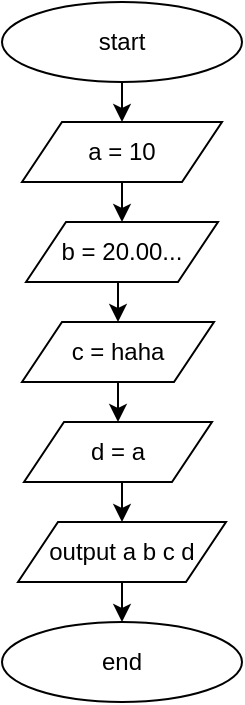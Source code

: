 <mxfile version="24.8.6">
  <diagram name="หน้า-1" id="ehB7OBbtHQv4O5oK-GFu">
    <mxGraphModel dx="1050" dy="530" grid="1" gridSize="10" guides="1" tooltips="1" connect="1" arrows="1" fold="1" page="1" pageScale="1" pageWidth="827" pageHeight="1169" math="0" shadow="0">
      <root>
        <mxCell id="0" />
        <mxCell id="1" parent="0" />
        <mxCell id="mAgv807EXswh5g5DdXHj-8" style="edgeStyle=orthogonalEdgeStyle;rounded=0;orthogonalLoop=1;jettySize=auto;html=1;exitX=0.5;exitY=1;exitDx=0;exitDy=0;entryX=0.5;entryY=0;entryDx=0;entryDy=0;" edge="1" parent="1" source="mAgv807EXswh5g5DdXHj-1" target="mAgv807EXswh5g5DdXHj-2">
          <mxGeometry relative="1" as="geometry" />
        </mxCell>
        <mxCell id="mAgv807EXswh5g5DdXHj-1" value="start" style="ellipse;whiteSpace=wrap;html=1;" vertex="1" parent="1">
          <mxGeometry x="354" y="10" width="120" height="40" as="geometry" />
        </mxCell>
        <mxCell id="mAgv807EXswh5g5DdXHj-9" style="edgeStyle=orthogonalEdgeStyle;rounded=0;orthogonalLoop=1;jettySize=auto;html=1;exitX=0.5;exitY=1;exitDx=0;exitDy=0;entryX=0.5;entryY=0;entryDx=0;entryDy=0;" edge="1" parent="1" source="mAgv807EXswh5g5DdXHj-2" target="mAgv807EXswh5g5DdXHj-3">
          <mxGeometry relative="1" as="geometry" />
        </mxCell>
        <mxCell id="mAgv807EXswh5g5DdXHj-2" value="a = 10" style="shape=parallelogram;perimeter=parallelogramPerimeter;whiteSpace=wrap;html=1;fixedSize=1;" vertex="1" parent="1">
          <mxGeometry x="364" y="70" width="100" height="30" as="geometry" />
        </mxCell>
        <mxCell id="mAgv807EXswh5g5DdXHj-10" style="edgeStyle=orthogonalEdgeStyle;rounded=0;orthogonalLoop=1;jettySize=auto;html=1;exitX=0.5;exitY=1;exitDx=0;exitDy=0;entryX=0.5;entryY=0;entryDx=0;entryDy=0;" edge="1" parent="1" source="mAgv807EXswh5g5DdXHj-3" target="mAgv807EXswh5g5DdXHj-4">
          <mxGeometry relative="1" as="geometry" />
        </mxCell>
        <mxCell id="mAgv807EXswh5g5DdXHj-3" value="b = 20.00..." style="shape=parallelogram;perimeter=parallelogramPerimeter;whiteSpace=wrap;html=1;fixedSize=1;" vertex="1" parent="1">
          <mxGeometry x="366" y="120" width="96" height="30" as="geometry" />
        </mxCell>
        <mxCell id="mAgv807EXswh5g5DdXHj-11" style="edgeStyle=orthogonalEdgeStyle;rounded=0;orthogonalLoop=1;jettySize=auto;html=1;exitX=0.5;exitY=1;exitDx=0;exitDy=0;entryX=0.5;entryY=0;entryDx=0;entryDy=0;" edge="1" parent="1" source="mAgv807EXswh5g5DdXHj-4" target="mAgv807EXswh5g5DdXHj-5">
          <mxGeometry relative="1" as="geometry" />
        </mxCell>
        <mxCell id="mAgv807EXswh5g5DdXHj-4" value="c = haha" style="shape=parallelogram;perimeter=parallelogramPerimeter;whiteSpace=wrap;html=1;fixedSize=1;" vertex="1" parent="1">
          <mxGeometry x="364" y="170" width="96" height="30" as="geometry" />
        </mxCell>
        <mxCell id="mAgv807EXswh5g5DdXHj-12" style="edgeStyle=orthogonalEdgeStyle;rounded=0;orthogonalLoop=1;jettySize=auto;html=1;exitX=0.5;exitY=1;exitDx=0;exitDy=0;entryX=0.5;entryY=0;entryDx=0;entryDy=0;" edge="1" parent="1" source="mAgv807EXswh5g5DdXHj-5" target="mAgv807EXswh5g5DdXHj-6">
          <mxGeometry relative="1" as="geometry" />
        </mxCell>
        <mxCell id="mAgv807EXswh5g5DdXHj-5" value="d = a" style="shape=parallelogram;perimeter=parallelogramPerimeter;whiteSpace=wrap;html=1;fixedSize=1;" vertex="1" parent="1">
          <mxGeometry x="365" y="220" width="94" height="30" as="geometry" />
        </mxCell>
        <mxCell id="mAgv807EXswh5g5DdXHj-13" style="edgeStyle=orthogonalEdgeStyle;rounded=0;orthogonalLoop=1;jettySize=auto;html=1;exitX=0.5;exitY=1;exitDx=0;exitDy=0;entryX=0.5;entryY=0;entryDx=0;entryDy=0;" edge="1" parent="1" source="mAgv807EXswh5g5DdXHj-6" target="mAgv807EXswh5g5DdXHj-7">
          <mxGeometry relative="1" as="geometry" />
        </mxCell>
        <mxCell id="mAgv807EXswh5g5DdXHj-6" value="output a b c d" style="shape=parallelogram;perimeter=parallelogramPerimeter;whiteSpace=wrap;html=1;fixedSize=1;" vertex="1" parent="1">
          <mxGeometry x="362" y="270" width="104" height="30" as="geometry" />
        </mxCell>
        <mxCell id="mAgv807EXswh5g5DdXHj-7" value="end" style="ellipse;whiteSpace=wrap;html=1;" vertex="1" parent="1">
          <mxGeometry x="354" y="320" width="120" height="40" as="geometry" />
        </mxCell>
      </root>
    </mxGraphModel>
  </diagram>
</mxfile>
